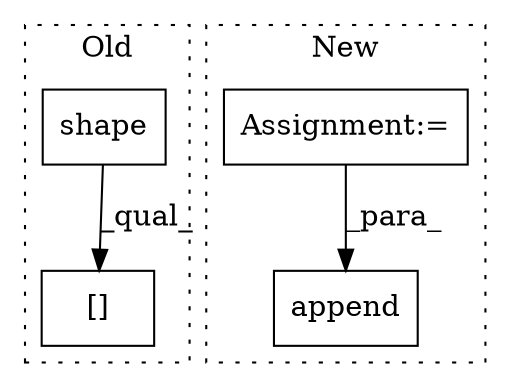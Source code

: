 digraph G {
subgraph cluster0 {
1 [label="shape" a="32" s="3405,3425" l="6,1" shape="box"];
3 [label="[]" a="2" s="3957,3970" l="12,1" shape="box"];
label = "Old";
style="dotted";
}
subgraph cluster1 {
2 [label="append" a="32" s="3823,3840" l="7,1" shape="box"];
4 [label="Assignment:=" a="7" s="3751" l="1" shape="box"];
label = "New";
style="dotted";
}
1 -> 3 [label="_qual_"];
4 -> 2 [label="_para_"];
}